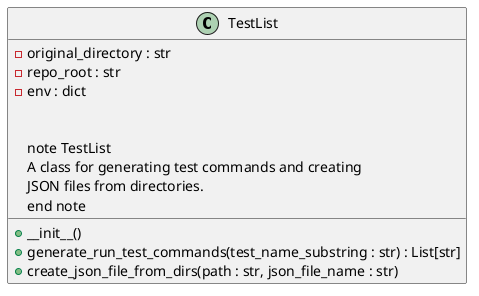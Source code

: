 @startuml ProjectAutomation_TestList
class TestList {
    - original_directory : str
    - repo_root : str
    - env : dict

    + __init__()
    + generate_run_test_commands(test_name_substring : str) : List[str]
    + create_json_file_from_dirs(path : str, json_file_name : str)

    note TestList
        A class for generating test commands and creating
        JSON files from directories.
    end note
}
@enduml

